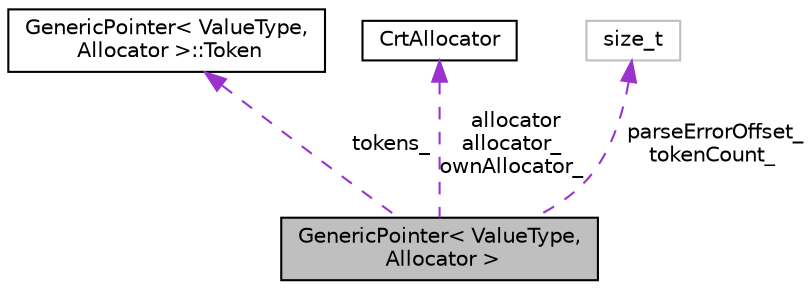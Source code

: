 digraph "GenericPointer&lt; ValueType, Allocator &gt;"
{
 // LATEX_PDF_SIZE
  edge [fontname="Helvetica",fontsize="10",labelfontname="Helvetica",labelfontsize="10"];
  node [fontname="Helvetica",fontsize="10",shape=record];
  Node1 [label="GenericPointer\< ValueType,\l Allocator \>",height=0.2,width=0.4,color="black", fillcolor="grey75", style="filled", fontcolor="black",tooltip="Represents a JSON Pointer. Use Pointer for UTF8 encoding and default allocator."];
  Node2 -> Node1 [dir="back",color="darkorchid3",fontsize="10",style="dashed",label=" tokens_" ];
  Node2 [label="GenericPointer\< ValueType,\l Allocator \>::Token",height=0.2,width=0.4,color="black", fillcolor="white", style="filled",URL="$structGenericPointer_1_1Token.html",tooltip="A token is the basic units of internal representation."];
  Node3 -> Node1 [dir="back",color="darkorchid3",fontsize="10",style="dashed",label=" allocator\nallocator_\nownAllocator_" ];
  Node3 [label="CrtAllocator",height=0.2,width=0.4,color="black", fillcolor="white", style="filled",URL="$classCrtAllocator.html",tooltip="C-runtime library allocator."];
  Node4 -> Node1 [dir="back",color="darkorchid3",fontsize="10",style="dashed",label=" parseErrorOffset_\ntokenCount_" ];
  Node4 [label="size_t",height=0.2,width=0.4,color="grey75", fillcolor="white", style="filled",tooltip=" "];
}
